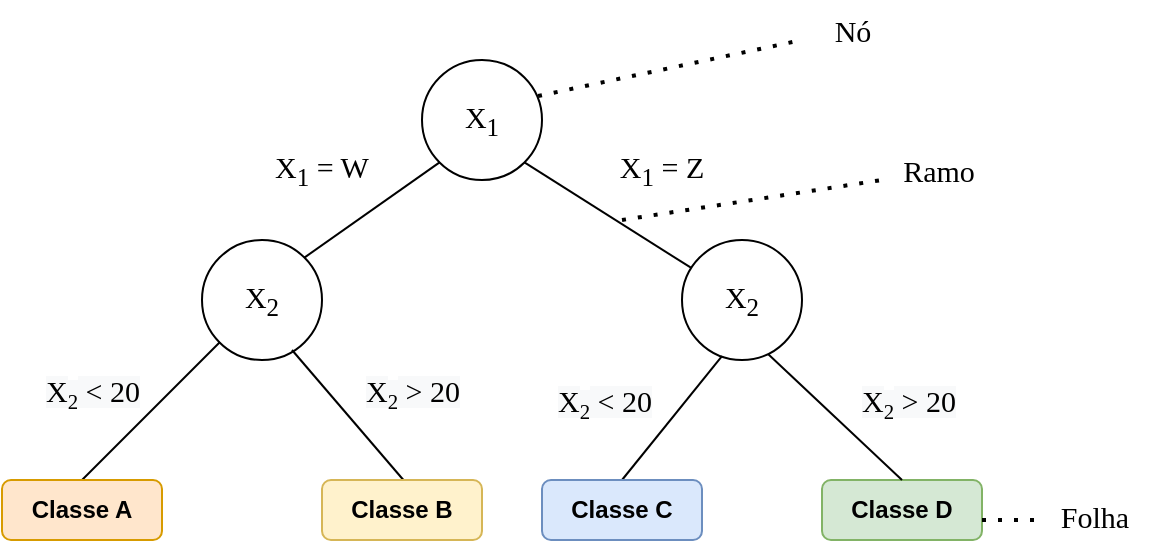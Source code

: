 <mxfile version="20.0.4" type="device"><diagram id="AE7zCNCqTB4gxbrSX1-4" name="Page-1"><mxGraphModel dx="1422" dy="715" grid="1" gridSize="10" guides="1" tooltips="1" connect="1" arrows="1" fold="1" page="1" pageScale="1" pageWidth="827" pageHeight="1169" math="0" shadow="0"><root><mxCell id="0"/><mxCell id="1" parent="0"/><mxCell id="dALtKvwDUeCvKBkd_Pyc-1" value="&lt;font style=&quot;font-size: 15px;&quot; face=&quot;Times New Roman&quot;&gt;X&lt;sub&gt;1&lt;/sub&gt;&lt;/font&gt;" style="ellipse;whiteSpace=wrap;html=1;" vertex="1" parent="1"><mxGeometry x="390" y="90" width="60" height="60" as="geometry"/></mxCell><mxCell id="dALtKvwDUeCvKBkd_Pyc-2" value="&lt;span style=&quot;font-size: 15px; font-family: &amp;quot;Times New Roman&amp;quot;;&quot;&gt;X&lt;/span&gt;&lt;span style=&quot;font-size: 15px; font-family: &amp;quot;Times New Roman&amp;quot;;&quot;&gt;&lt;sub&gt;2&lt;/sub&gt;&lt;/span&gt;" style="ellipse;whiteSpace=wrap;html=1;" vertex="1" parent="1"><mxGeometry x="280" y="180" width="60" height="60" as="geometry"/></mxCell><mxCell id="dALtKvwDUeCvKBkd_Pyc-3" value="&lt;font style=&quot;font-size: 15px;&quot;&gt;&lt;span style=&quot;font-family: &amp;quot;Times New Roman&amp;quot;;&quot;&gt;X&lt;/span&gt;&lt;span style=&quot;font-family: &amp;quot;Times New Roman&amp;quot;;&quot;&gt;&lt;sub style=&quot;&quot;&gt;2&lt;/sub&gt;&lt;/span&gt;&lt;/font&gt;" style="ellipse;whiteSpace=wrap;html=1;" vertex="1" parent="1"><mxGeometry x="520" y="180" width="60" height="60" as="geometry"/></mxCell><mxCell id="dALtKvwDUeCvKBkd_Pyc-5" value="" style="endArrow=none;html=1;rounded=0;" edge="1" parent="1"><mxGeometry width="50" height="50" relative="1" as="geometry"><mxPoint x="220" y="300" as="sourcePoint"/><mxPoint x="289" y="231" as="targetPoint"/></mxGeometry></mxCell><mxCell id="dALtKvwDUeCvKBkd_Pyc-6" value="" style="endArrow=none;html=1;rounded=0;entryX=0;entryY=1;entryDx=0;entryDy=0;exitX=1;exitY=0;exitDx=0;exitDy=0;" edge="1" parent="1" source="dALtKvwDUeCvKBkd_Pyc-2" target="dALtKvwDUeCvKBkd_Pyc-1"><mxGeometry width="50" height="50" relative="1" as="geometry"><mxPoint x="329" y="190" as="sourcePoint"/><mxPoint x="370" y="150" as="targetPoint"/></mxGeometry></mxCell><mxCell id="dALtKvwDUeCvKBkd_Pyc-7" value="" style="endArrow=none;html=1;rounded=0;entryX=1;entryY=1;entryDx=0;entryDy=0;" edge="1" parent="1" source="dALtKvwDUeCvKBkd_Pyc-3" target="dALtKvwDUeCvKBkd_Pyc-1"><mxGeometry width="50" height="50" relative="1" as="geometry"><mxPoint x="341.213" y="198.787" as="sourcePoint"/><mxPoint x="410" y="150" as="targetPoint"/></mxGeometry></mxCell><mxCell id="dALtKvwDUeCvKBkd_Pyc-9" value="" style="endArrow=none;html=1;rounded=0;entryX=0.333;entryY=0.967;entryDx=0;entryDy=0;entryPerimeter=0;exitX=0.5;exitY=0;exitDx=0;exitDy=0;" edge="1" parent="1" source="dALtKvwDUeCvKBkd_Pyc-15" target="dALtKvwDUeCvKBkd_Pyc-3"><mxGeometry width="50" height="50" relative="1" as="geometry"><mxPoint x="410" y="290" as="sourcePoint"/><mxPoint x="488" y="236" as="targetPoint"/></mxGeometry></mxCell><mxCell id="dALtKvwDUeCvKBkd_Pyc-11" value="&lt;b&gt;Classe A&lt;/b&gt;" style="rounded=1;whiteSpace=wrap;html=1;fillColor=#ffe6cc;strokeColor=#d79b00;" vertex="1" parent="1"><mxGeometry x="180" y="300" width="80" height="30" as="geometry"/></mxCell><mxCell id="dALtKvwDUeCvKBkd_Pyc-12" value="" style="endArrow=none;html=1;rounded=0;" edge="1" parent="1"><mxGeometry width="50" height="50" relative="1" as="geometry"><mxPoint x="385" y="305" as="sourcePoint"/><mxPoint x="325" y="235" as="targetPoint"/></mxGeometry></mxCell><mxCell id="dALtKvwDUeCvKBkd_Pyc-13" value="&lt;b&gt;Classe B&lt;/b&gt;" style="rounded=1;whiteSpace=wrap;html=1;fillColor=#fff2cc;strokeColor=#d6b656;" vertex="1" parent="1"><mxGeometry x="340" y="300" width="80" height="30" as="geometry"/></mxCell><mxCell id="dALtKvwDUeCvKBkd_Pyc-15" value="&lt;b&gt;Classe C&lt;/b&gt;" style="rounded=1;whiteSpace=wrap;html=1;fillColor=#dae8fc;strokeColor=#6c8ebf;" vertex="1" parent="1"><mxGeometry x="450" y="300" width="80" height="30" as="geometry"/></mxCell><mxCell id="dALtKvwDUeCvKBkd_Pyc-16" value="&lt;b&gt;Classe D&lt;/b&gt;" style="rounded=1;whiteSpace=wrap;html=1;fillColor=#d5e8d4;strokeColor=#82b366;" vertex="1" parent="1"><mxGeometry x="590" y="300" width="80" height="30" as="geometry"/></mxCell><mxCell id="dALtKvwDUeCvKBkd_Pyc-17" value="" style="endArrow=none;html=1;rounded=0;exitX=0.5;exitY=0;exitDx=0;exitDy=0;entryX=0.717;entryY=0.95;entryDx=0;entryDy=0;entryPerimeter=0;" edge="1" parent="1" source="dALtKvwDUeCvKBkd_Pyc-16" target="dALtKvwDUeCvKBkd_Pyc-3"><mxGeometry width="50" height="50" relative="1" as="geometry"><mxPoint x="605.77" y="270.77" as="sourcePoint"/><mxPoint x="530.003" y="230.003" as="targetPoint"/></mxGeometry></mxCell><mxCell id="dALtKvwDUeCvKBkd_Pyc-19" value="X&lt;sub&gt;1&lt;/sub&gt;&amp;nbsp;= W" style="text;html=1;strokeColor=none;fillColor=none;align=center;verticalAlign=middle;whiteSpace=wrap;rounded=0;fontFamily=Times New Roman;fontSize=15;" vertex="1" parent="1"><mxGeometry x="310" y="130" width="60" height="30" as="geometry"/></mxCell><mxCell id="dALtKvwDUeCvKBkd_Pyc-20" value="X&lt;sub&gt;1&lt;/sub&gt;&amp;nbsp;= Z" style="text;html=1;strokeColor=none;fillColor=none;align=center;verticalAlign=middle;whiteSpace=wrap;rounded=0;fontFamily=Times New Roman;fontSize=15;" vertex="1" parent="1"><mxGeometry x="480" y="130" width="60" height="30" as="geometry"/></mxCell><mxCell id="dALtKvwDUeCvKBkd_Pyc-21" value="&lt;span style=&quot;color: rgb(0, 0, 0); font-family: &amp;quot;Times New Roman&amp;quot;; font-size: 15px; font-style: normal; font-variant-ligatures: normal; font-variant-caps: normal; font-weight: 400; letter-spacing: normal; orphans: 2; text-align: center; text-indent: 0px; text-transform: none; widows: 2; word-spacing: 0px; -webkit-text-stroke-width: 0px; background-color: rgb(248, 249, 250); text-decoration-thickness: initial; text-decoration-style: initial; text-decoration-color: initial; float: none; display: inline !important;&quot;&gt;X&lt;/span&gt;&lt;span style=&quot;color: rgb(0, 0, 0); font-family: &amp;quot;Times New Roman&amp;quot;; font-style: normal; font-variant-ligatures: normal; font-variant-caps: normal; font-weight: 400; letter-spacing: normal; orphans: 2; text-align: center; text-indent: 0px; text-transform: none; widows: 2; word-spacing: 0px; -webkit-text-stroke-width: 0px; background-color: rgb(248, 249, 250); text-decoration-thickness: initial; text-decoration-style: initial; text-decoration-color: initial; float: none; display: inline !important; font-size: 12.5px;&quot;&gt;&lt;sub&gt;2&lt;/sub&gt;&lt;/span&gt;&lt;span style=&quot;color: rgb(0, 0, 0); font-family: &amp;quot;Times New Roman&amp;quot;; font-size: 15px; font-style: normal; font-variant-ligatures: normal; font-variant-caps: normal; font-weight: 400; letter-spacing: normal; orphans: 2; text-align: center; text-indent: 0px; text-transform: none; widows: 2; word-spacing: 0px; -webkit-text-stroke-width: 0px; background-color: rgb(248, 249, 250); text-decoration-thickness: initial; text-decoration-style: initial; text-decoration-color: initial; float: none; display: inline !important;&quot;&gt;&amp;nbsp;&amp;lt; 20&lt;/span&gt;" style="text;whiteSpace=wrap;html=1;fontSize=15;fontFamily=Times New Roman;" vertex="1" parent="1"><mxGeometry x="200" y="240" width="80" height="50" as="geometry"/></mxCell><mxCell id="dALtKvwDUeCvKBkd_Pyc-22" value="&lt;span style=&quot;color: rgb(0, 0, 0); font-family: &amp;quot;Times New Roman&amp;quot;; font-size: 15px; font-style: normal; font-variant-ligatures: normal; font-variant-caps: normal; font-weight: 400; letter-spacing: normal; orphans: 2; text-indent: 0px; text-transform: none; widows: 2; word-spacing: 0px; -webkit-text-stroke-width: 0px; text-decoration-thickness: initial; text-decoration-style: initial; text-decoration-color: initial; text-align: center; background-color: rgb(248, 249, 250); float: none; display: inline !important;&quot;&gt;X&lt;/span&gt;&lt;span style=&quot;color: rgb(0, 0, 0); font-family: &amp;quot;Times New Roman&amp;quot;; font-style: normal; font-variant-ligatures: normal; font-variant-caps: normal; font-weight: 400; letter-spacing: normal; orphans: 2; text-indent: 0px; text-transform: none; widows: 2; word-spacing: 0px; -webkit-text-stroke-width: 0px; text-decoration-thickness: initial; text-decoration-style: initial; text-decoration-color: initial; text-align: center; background-color: rgb(248, 249, 250); float: none; font-size: 12.5px; display: inline !important;&quot;&gt;&lt;sub&gt;2&lt;/sub&gt;&lt;/span&gt;&lt;span style=&quot;color: rgb(0, 0, 0); font-family: &amp;quot;Times New Roman&amp;quot;; font-size: 15px; font-style: normal; font-variant-ligatures: normal; font-variant-caps: normal; font-weight: 400; letter-spacing: normal; orphans: 2; text-indent: 0px; text-transform: none; widows: 2; word-spacing: 0px; -webkit-text-stroke-width: 0px; text-decoration-thickness: initial; text-decoration-style: initial; text-decoration-color: initial; text-align: center; background-color: rgb(248, 249, 250); float: none; display: inline !important;&quot;&gt;&amp;nbsp;&amp;gt; 20&lt;/span&gt;" style="text;whiteSpace=wrap;html=1;fontSize=15;fontFamily=Times New Roman;" vertex="1" parent="1"><mxGeometry x="360" y="240" width="80" height="40" as="geometry"/></mxCell><mxCell id="dALtKvwDUeCvKBkd_Pyc-23" value="&lt;span style=&quot;color: rgb(0, 0, 0); font-family: &amp;quot;Times New Roman&amp;quot;; font-size: 15px; font-style: normal; font-variant-ligatures: normal; font-variant-caps: normal; font-weight: 400; letter-spacing: normal; orphans: 2; text-indent: 0px; text-transform: none; widows: 2; word-spacing: 0px; -webkit-text-stroke-width: 0px; text-decoration-thickness: initial; text-decoration-style: initial; text-decoration-color: initial; text-align: center; background-color: rgb(248, 249, 250); float: none; display: inline !important;&quot;&gt;X&lt;/span&gt;&lt;span style=&quot;color: rgb(0, 0, 0); font-family: &amp;quot;Times New Roman&amp;quot;; font-style: normal; font-variant-ligatures: normal; font-variant-caps: normal; font-weight: 400; letter-spacing: normal; orphans: 2; text-indent: 0px; text-transform: none; widows: 2; word-spacing: 0px; -webkit-text-stroke-width: 0px; text-decoration-thickness: initial; text-decoration-style: initial; text-decoration-color: initial; text-align: center; background-color: rgb(248, 249, 250); float: none; font-size: 12.5px; display: inline !important;&quot;&gt;&lt;sub&gt;2&lt;/sub&gt;&lt;/span&gt;&lt;span style=&quot;color: rgb(0, 0, 0); font-family: &amp;quot;Times New Roman&amp;quot;; font-size: 15px; font-style: normal; font-variant-ligatures: normal; font-variant-caps: normal; font-weight: 400; letter-spacing: normal; orphans: 2; text-indent: 0px; text-transform: none; widows: 2; word-spacing: 0px; -webkit-text-stroke-width: 0px; text-decoration-thickness: initial; text-decoration-style: initial; text-decoration-color: initial; text-align: center; background-color: rgb(248, 249, 250); float: none; display: inline !important;&quot;&gt;&amp;nbsp;&amp;lt; 20&lt;/span&gt;" style="text;whiteSpace=wrap;html=1;fontSize=15;fontFamily=Times New Roman;" vertex="1" parent="1"><mxGeometry x="456" y="245" width="80" height="40" as="geometry"/></mxCell><mxCell id="dALtKvwDUeCvKBkd_Pyc-24" value="&lt;span style=&quot;color: rgb(0, 0, 0); font-family: &amp;quot;Times New Roman&amp;quot;; font-size: 15px; font-style: normal; font-variant-ligatures: normal; font-variant-caps: normal; font-weight: 400; letter-spacing: normal; orphans: 2; text-indent: 0px; text-transform: none; widows: 2; word-spacing: 0px; -webkit-text-stroke-width: 0px; text-decoration-thickness: initial; text-decoration-style: initial; text-decoration-color: initial; text-align: center; background-color: rgb(248, 249, 250); float: none; display: inline !important;&quot;&gt;X&lt;/span&gt;&lt;span style=&quot;color: rgb(0, 0, 0); font-family: &amp;quot;Times New Roman&amp;quot;; font-style: normal; font-variant-ligatures: normal; font-variant-caps: normal; font-weight: 400; letter-spacing: normal; orphans: 2; text-indent: 0px; text-transform: none; widows: 2; word-spacing: 0px; -webkit-text-stroke-width: 0px; text-decoration-thickness: initial; text-decoration-style: initial; text-decoration-color: initial; text-align: center; background-color: rgb(248, 249, 250); float: none; font-size: 12.5px; display: inline !important;&quot;&gt;&lt;sub&gt;2&lt;/sub&gt;&lt;/span&gt;&lt;span style=&quot;color: rgb(0, 0, 0); font-family: &amp;quot;Times New Roman&amp;quot;; font-size: 15px; font-style: normal; font-variant-ligatures: normal; font-variant-caps: normal; font-weight: 400; letter-spacing: normal; orphans: 2; text-indent: 0px; text-transform: none; widows: 2; word-spacing: 0px; -webkit-text-stroke-width: 0px; text-decoration-thickness: initial; text-decoration-style: initial; text-decoration-color: initial; text-align: center; background-color: rgb(248, 249, 250); float: none; display: inline !important;&quot;&gt;&amp;nbsp;&amp;gt; 20&lt;/span&gt;" style="text;whiteSpace=wrap;html=1;fontSize=15;fontFamily=Times New Roman;" vertex="1" parent="1"><mxGeometry x="608" y="245" width="80" height="40" as="geometry"/></mxCell><mxCell id="dALtKvwDUeCvKBkd_Pyc-26" value="" style="endArrow=none;dashed=1;html=1;dashPattern=1 3;strokeWidth=2;rounded=0;fontFamily=Times New Roman;fontSize=15;exitX=0.967;exitY=0.3;exitDx=0;exitDy=0;exitPerimeter=0;" edge="1" parent="1" source="dALtKvwDUeCvKBkd_Pyc-1"><mxGeometry width="50" height="50" relative="1" as="geometry"><mxPoint x="500" y="120" as="sourcePoint"/><mxPoint x="580" y="80" as="targetPoint"/></mxGeometry></mxCell><mxCell id="dALtKvwDUeCvKBkd_Pyc-27" value="Nó" style="text;html=1;align=center;verticalAlign=middle;resizable=0;points=[];autosize=1;strokeColor=none;fillColor=none;fontSize=15;fontFamily=Times New Roman;" vertex="1" parent="1"><mxGeometry x="585" y="60" width="40" height="30" as="geometry"/></mxCell><mxCell id="dALtKvwDUeCvKBkd_Pyc-28" value="" style="endArrow=none;dashed=1;html=1;dashPattern=1 3;strokeWidth=2;rounded=0;fontFamily=Times New Roman;fontSize=15;" edge="1" parent="1"><mxGeometry width="50" height="50" relative="1" as="geometry"><mxPoint x="490" y="170" as="sourcePoint"/><mxPoint x="620" y="150" as="targetPoint"/></mxGeometry></mxCell><mxCell id="dALtKvwDUeCvKBkd_Pyc-30" value="Ramo" style="text;html=1;align=center;verticalAlign=middle;resizable=0;points=[];autosize=1;strokeColor=none;fillColor=none;fontSize=15;fontFamily=Times New Roman;" vertex="1" parent="1"><mxGeometry x="618" y="130" width="60" height="30" as="geometry"/></mxCell><mxCell id="dALtKvwDUeCvKBkd_Pyc-31" value="" style="endArrow=none;dashed=1;html=1;dashPattern=1 3;strokeWidth=2;rounded=0;fontFamily=Times New Roman;fontSize=15;" edge="1" parent="1"><mxGeometry width="50" height="50" relative="1" as="geometry"><mxPoint x="670" y="320" as="sourcePoint"/><mxPoint x="700" y="320" as="targetPoint"/></mxGeometry></mxCell><mxCell id="dALtKvwDUeCvKBkd_Pyc-32" value="Folha" style="text;html=1;align=center;verticalAlign=middle;resizable=0;points=[];autosize=1;strokeColor=none;fillColor=none;fontSize=15;fontFamily=Times New Roman;" vertex="1" parent="1"><mxGeometry x="696" y="303" width="60" height="30" as="geometry"/></mxCell></root></mxGraphModel></diagram></mxfile>